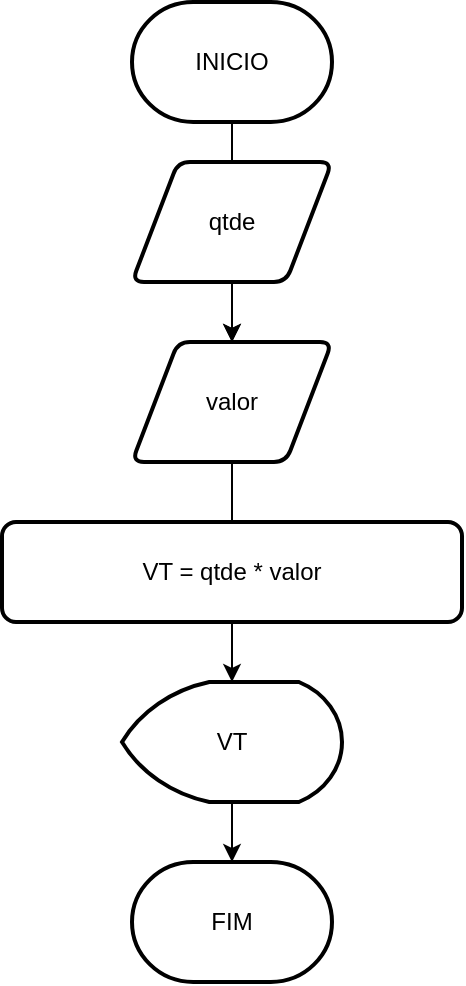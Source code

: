 <mxfile version="17.4.6" type="device"><diagram id="bU-hm22nWGTn07bUfI1r" name="Page-1"><mxGraphModel dx="1102" dy="557" grid="1" gridSize="10" guides="1" tooltips="1" connect="1" arrows="1" fold="1" page="1" pageScale="1" pageWidth="827" pageHeight="1169" math="0" shadow="0"><root><mxCell id="0"/><mxCell id="1" parent="0"/><mxCell id="CPSJ9eiy2rnFg8SFw5R7-4" value="" style="edgeStyle=orthogonalEdgeStyle;rounded=0;orthogonalLoop=1;jettySize=auto;html=1;" edge="1" parent="1" source="CPSJ9eiy2rnFg8SFw5R7-1" target="CPSJ9eiy2rnFg8SFw5R7-3"><mxGeometry relative="1" as="geometry"/></mxCell><mxCell id="CPSJ9eiy2rnFg8SFw5R7-1" value="INICIO" style="strokeWidth=2;html=1;shape=mxgraph.flowchart.terminator;whiteSpace=wrap;" vertex="1" parent="1"><mxGeometry x="350" y="10" width="100" height="60" as="geometry"/></mxCell><mxCell id="CPSJ9eiy2rnFg8SFw5R7-5" value="" style="edgeStyle=orthogonalEdgeStyle;rounded=0;orthogonalLoop=1;jettySize=auto;html=1;" edge="1" parent="1" source="CPSJ9eiy2rnFg8SFw5R7-2" target="CPSJ9eiy2rnFg8SFw5R7-3"><mxGeometry relative="1" as="geometry"/></mxCell><mxCell id="CPSJ9eiy2rnFg8SFw5R7-2" value="qtde" style="shape=parallelogram;html=1;strokeWidth=2;perimeter=parallelogramPerimeter;whiteSpace=wrap;rounded=1;arcSize=12;size=0.23;" vertex="1" parent="1"><mxGeometry x="350" y="90" width="100" height="60" as="geometry"/></mxCell><mxCell id="CPSJ9eiy2rnFg8SFw5R7-16" value="" style="edgeStyle=orthogonalEdgeStyle;rounded=0;orthogonalLoop=1;jettySize=auto;html=1;" edge="1" parent="1" source="CPSJ9eiy2rnFg8SFw5R7-3" target="CPSJ9eiy2rnFg8SFw5R7-11"><mxGeometry relative="1" as="geometry"/></mxCell><mxCell id="CPSJ9eiy2rnFg8SFw5R7-3" value="valor" style="shape=parallelogram;html=1;strokeWidth=2;perimeter=parallelogramPerimeter;whiteSpace=wrap;rounded=1;arcSize=12;size=0.23;" vertex="1" parent="1"><mxGeometry x="350" y="180" width="100" height="60" as="geometry"/></mxCell><mxCell id="CPSJ9eiy2rnFg8SFw5R7-6" value="VT = qtde * valor" style="rounded=1;whiteSpace=wrap;html=1;absoluteArcSize=1;arcSize=14;strokeWidth=2;" vertex="1" parent="1"><mxGeometry x="285" y="270" width="230" height="50" as="geometry"/></mxCell><mxCell id="CPSJ9eiy2rnFg8SFw5R7-17" value="" style="edgeStyle=orthogonalEdgeStyle;rounded=0;orthogonalLoop=1;jettySize=auto;html=1;" edge="1" parent="1" source="CPSJ9eiy2rnFg8SFw5R7-11" target="CPSJ9eiy2rnFg8SFw5R7-13"><mxGeometry relative="1" as="geometry"/></mxCell><mxCell id="CPSJ9eiy2rnFg8SFw5R7-11" value="VT" style="strokeWidth=2;html=1;shape=mxgraph.flowchart.display;whiteSpace=wrap;" vertex="1" parent="1"><mxGeometry x="345" y="350" width="110" height="60" as="geometry"/></mxCell><mxCell id="CPSJ9eiy2rnFg8SFw5R7-13" value="FIM" style="strokeWidth=2;html=1;shape=mxgraph.flowchart.terminator;whiteSpace=wrap;" vertex="1" parent="1"><mxGeometry x="350" y="440" width="100" height="60" as="geometry"/></mxCell></root></mxGraphModel></diagram></mxfile>